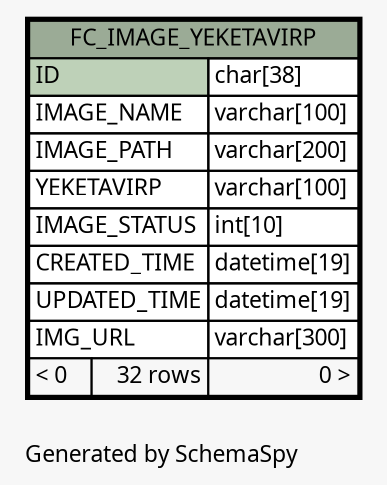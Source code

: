 // dot 2.26.0 on Linux 2.6.32-504.8.1.el6.x86_64
// SchemaSpy rev Unknown
digraph "oneDegreeRelationshipsDiagram" {
  graph [
    rankdir="RL"
    bgcolor="#f7f7f7"
    label="\nGenerated by SchemaSpy"
    labeljust="l"
    nodesep="0.18"
    ranksep="0.46"
    fontname="Microsoft YaHei"
    fontsize="11"
  ];
  node [
    fontname="Microsoft YaHei"
    fontsize="11"
    shape="plaintext"
  ];
  edge [
    arrowsize="0.8"
  ];
  "FC_IMAGE_YEKETAVIRP" [
    label=<
    <TABLE BORDER="2" CELLBORDER="1" CELLSPACING="0" BGCOLOR="#ffffff">
      <TR><TD COLSPAN="3" BGCOLOR="#9bab96" ALIGN="CENTER">FC_IMAGE_YEKETAVIRP</TD></TR>
      <TR><TD PORT="ID" COLSPAN="2" BGCOLOR="#bed1b8" ALIGN="LEFT">ID</TD><TD PORT="ID.type" ALIGN="LEFT">char[38]</TD></TR>
      <TR><TD PORT="IMAGE_NAME" COLSPAN="2" ALIGN="LEFT">IMAGE_NAME</TD><TD PORT="IMAGE_NAME.type" ALIGN="LEFT">varchar[100]</TD></TR>
      <TR><TD PORT="IMAGE_PATH" COLSPAN="2" ALIGN="LEFT">IMAGE_PATH</TD><TD PORT="IMAGE_PATH.type" ALIGN="LEFT">varchar[200]</TD></TR>
      <TR><TD PORT="YEKETAVIRP" COLSPAN="2" ALIGN="LEFT">YEKETAVIRP</TD><TD PORT="YEKETAVIRP.type" ALIGN="LEFT">varchar[100]</TD></TR>
      <TR><TD PORT="IMAGE_STATUS" COLSPAN="2" ALIGN="LEFT">IMAGE_STATUS</TD><TD PORT="IMAGE_STATUS.type" ALIGN="LEFT">int[10]</TD></TR>
      <TR><TD PORT="CREATED_TIME" COLSPAN="2" ALIGN="LEFT">CREATED_TIME</TD><TD PORT="CREATED_TIME.type" ALIGN="LEFT">datetime[19]</TD></TR>
      <TR><TD PORT="UPDATED_TIME" COLSPAN="2" ALIGN="LEFT">UPDATED_TIME</TD><TD PORT="UPDATED_TIME.type" ALIGN="LEFT">datetime[19]</TD></TR>
      <TR><TD PORT="IMG_URL" COLSPAN="2" ALIGN="LEFT">IMG_URL</TD><TD PORT="IMG_URL.type" ALIGN="LEFT">varchar[300]</TD></TR>
      <TR><TD ALIGN="LEFT" BGCOLOR="#f7f7f7">&lt; 0</TD><TD ALIGN="RIGHT" BGCOLOR="#f7f7f7">32 rows</TD><TD ALIGN="RIGHT" BGCOLOR="#f7f7f7">0 &gt;</TD></TR>
    </TABLE>>
    URL="FC_IMAGE_YEKETAVIRP.html"
    tooltip="FC_IMAGE_YEKETAVIRP"
  ];
}
